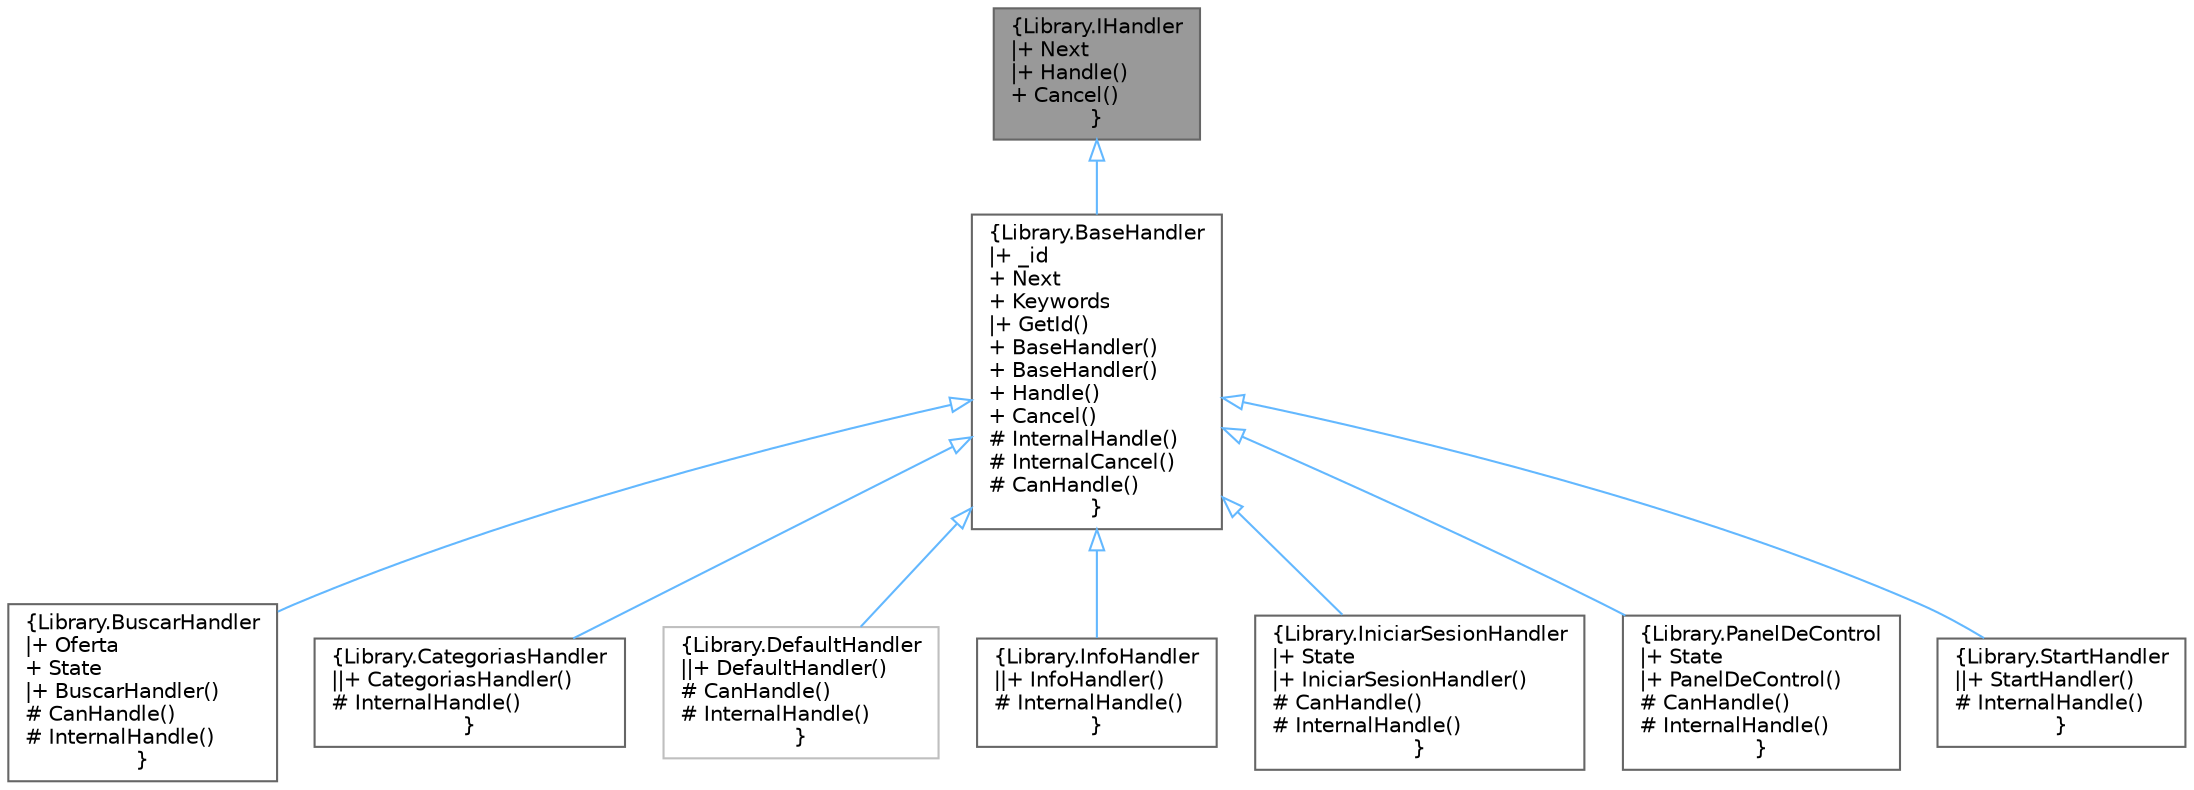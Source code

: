 digraph "Library.IHandler"
{
 // INTERACTIVE_SVG=YES
 // LATEX_PDF_SIZE
  bgcolor="transparent";
  edge [fontname=Helvetica,fontsize=10,labelfontname=Helvetica,labelfontsize=10];
  node [fontname=Helvetica,fontsize=10,shape=box,height=0.2,width=0.4];
  Node1 [label="{Library.IHandler\n|+ Next\l|+ Handle()\l+ Cancel()\l}",height=0.2,width=0.4,color="gray40", fillcolor="grey60", style="filled", fontcolor="black",tooltip="Interfaz para implementar el patrón Chain of Responsibility. En ese patrón se pasa un mensaje a travé..."];
  Node1 -> Node2 [dir="back",color="steelblue1",style="solid",arrowtail="onormal"];
  Node2 [label="{Library.BaseHandler\n|+ _id\l+ Next\l+ Keywords\l|+ GetId()\l+ BaseHandler()\l+ BaseHandler()\l+ Handle()\l+ Cancel()\l# InternalHandle()\l# InternalCancel()\l# CanHandle()\l}",height=0.2,width=0.4,color="gray40", fillcolor="white", style="filled",URL="$classLibrary_1_1BaseHandler.html",tooltip="Clase base para implementar el patrón Chain of Responsibility. En ese patrón se pasa un mensaje a tra..."];
  Node2 -> Node3 [dir="back",color="steelblue1",style="solid",arrowtail="onormal"];
  Node3 [label="{Library.BuscarHandler\n|+ Oferta\l+ State\l|+ BuscarHandler()\l# CanHandle()\l# InternalHandle()\l}",height=0.2,width=0.4,color="gray40", fillcolor="white", style="filled",URL="$classLibrary_1_1BuscarHandler.html",tooltip="Muestra una lista de OfertaDeServicio disponibles según su ID y el trabajo. El usuario puede seleccio..."];
  Node2 -> Node4 [dir="back",color="steelblue1",style="solid",arrowtail="onormal"];
  Node4 [label="{Library.CategoriasHandler\n||+ CategoriasHandler()\l# InternalHandle()\l}",height=0.2,width=0.4,color="gray40", fillcolor="white", style="filled",URL="$classLibrary_1_1CategoriasHandler.html",tooltip="Un \"handler\" del patrón Chain of Responsibility que implementa el comando \"categorias\"."];
  Node2 -> Node5 [dir="back",color="steelblue1",style="solid",arrowtail="onormal"];
  Node5 [label="{Library.DefaultHandler\n||+ DefaultHandler()\l# CanHandle()\l# InternalHandle()\l}",height=0.2,width=0.4,color="grey75", fillcolor="white", style="filled",URL="$classLibrary_1_1DefaultHandler.html",tooltip=" "];
  Node2 -> Node6 [dir="back",color="steelblue1",style="solid",arrowtail="onormal"];
  Node6 [label="{Library.InfoHandler\n||+ InfoHandler()\l# InternalHandle()\l}",height=0.2,width=0.4,color="gray40", fillcolor="white", style="filled",URL="$classLibrary_1_1InfoHandler.html",tooltip="Un \"handler\" del patrón Chain of Responsibility que implementa el comando \"info\"."];
  Node2 -> Node7 [dir="back",color="steelblue1",style="solid",arrowtail="onormal"];
  Node7 [label="{Library.IniciarSesionHandler\n|+ State\l|+ IniciarSesionHandler()\l# CanHandle()\l# InternalHandle()\l}",height=0.2,width=0.4,color="gray40", fillcolor="white", style="filled",URL="$classLibrary_1_1IniciarSesionHandler.html",tooltip="Solicita al usuario su Nick y su Contraseña y si coinciden con la base de datos procede a InicioHandl..."];
  Node2 -> Node8 [dir="back",color="steelblue1",style="solid",arrowtail="onormal"];
  Node8 [label="{Library.PanelDeControl\n|+ State\l|+ PanelDeControl()\l# CanHandle()\l# InternalHandle()\l}",height=0.2,width=0.4,color="gray40", fillcolor="white", style="filled",URL="$classLibrary_1_1PanelDeControl.html",tooltip="Se fija si el Telegram ID de la persona corresponde a un administrador y le pide su contraseña de adm..."];
  Node2 -> Node9 [dir="back",color="steelblue1",style="solid",arrowtail="onormal"];
  Node9 [label="{Library.StartHandler\n||+ StartHandler()\l# InternalHandle()\l}",height=0.2,width=0.4,color="gray40", fillcolor="white", style="filled",URL="$classLibrary_1_1StartHandler.html",tooltip="Un \"handler\" del patrón Chain of Responsibility que implementa el comando \"categorias\"."];
}
